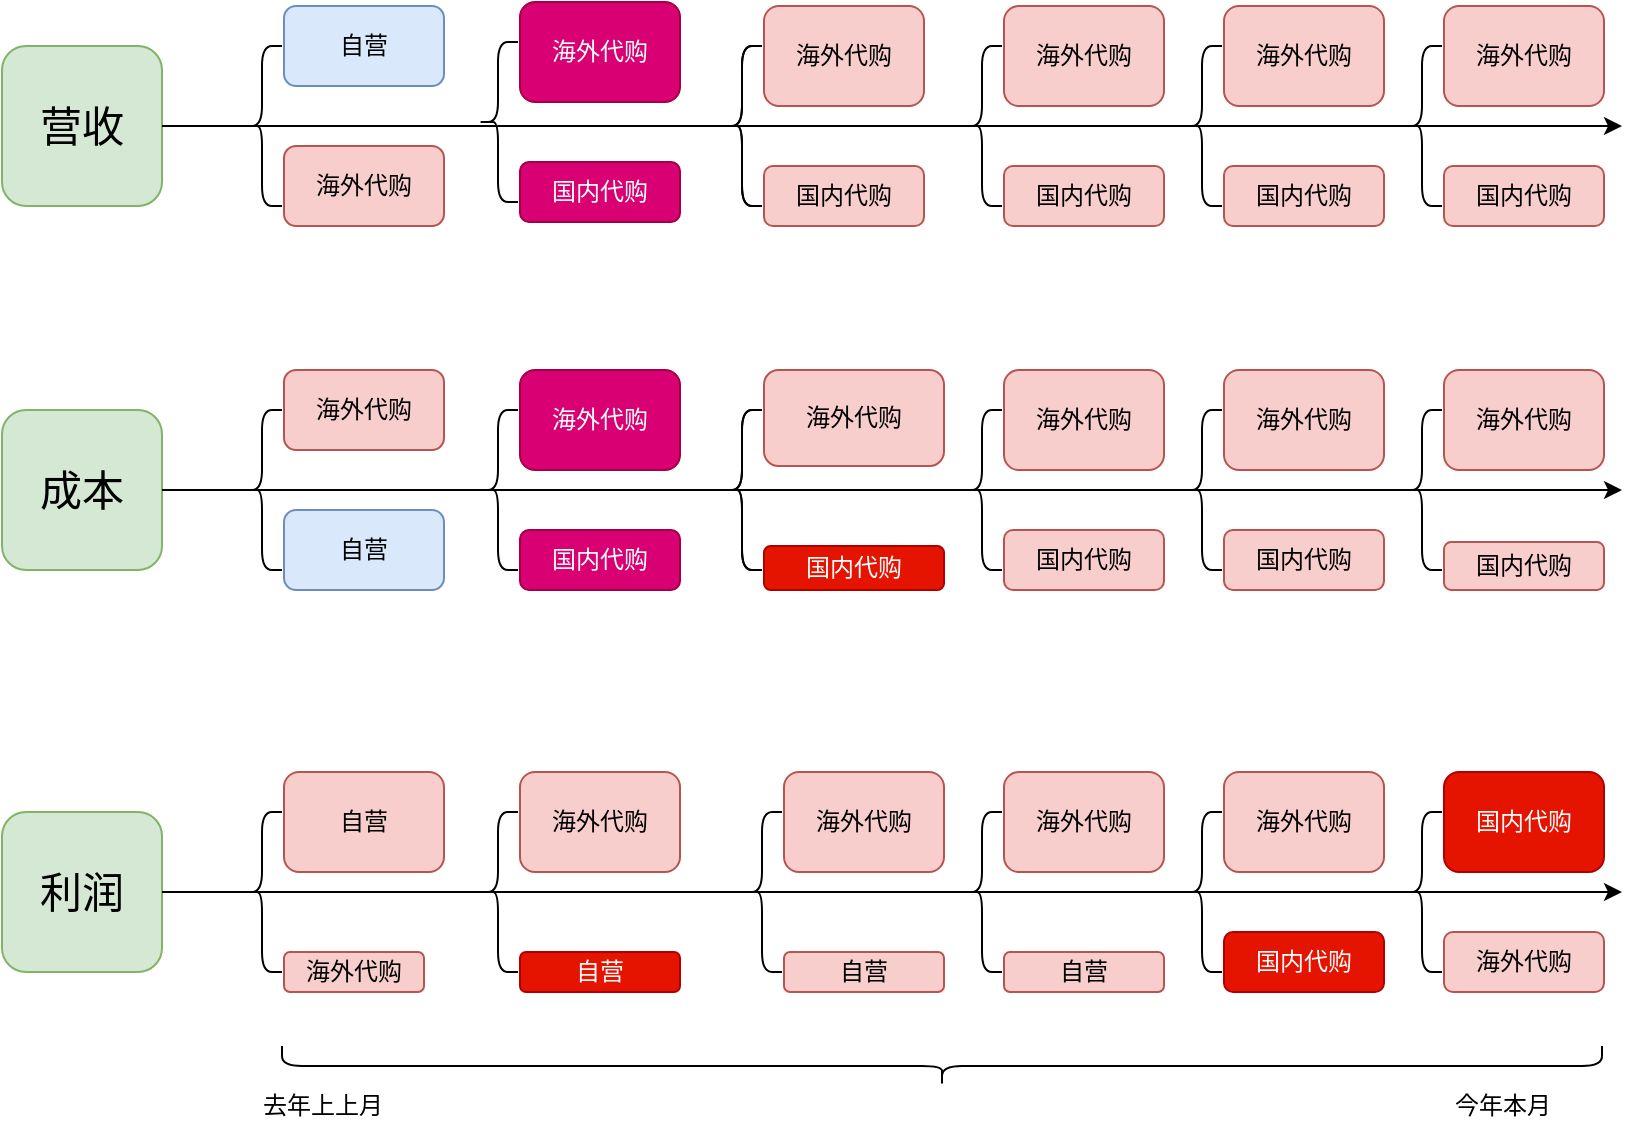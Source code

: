 <mxfile version="14.7.3" type="github">
  <diagram id="NSqYkseTwNGMMg4fa7Z-" name="Page-1">
    <mxGraphModel dx="1186" dy="557" grid="1" gridSize="10" guides="1" tooltips="1" connect="1" arrows="1" fold="1" page="1" pageScale="1" pageWidth="3300" pageHeight="4681" math="0" shadow="0">
      <root>
        <mxCell id="0" />
        <mxCell id="1" parent="0" />
        <mxCell id="TR1TFNIkeVoY3saFG_14-36" value="" style="group" vertex="1" connectable="0" parent="1">
          <mxGeometry x="80" y="18" width="810" height="112" as="geometry" />
        </mxCell>
        <mxCell id="TR1TFNIkeVoY3saFG_14-1" value="&lt;font style=&quot;font-size: 21px&quot;&gt;营收&lt;/font&gt;" style="rounded=1;whiteSpace=wrap;html=1;fillColor=#d5e8d4;strokeColor=#82b366;" vertex="1" parent="TR1TFNIkeVoY3saFG_14-36">
          <mxGeometry y="22" width="80" height="80" as="geometry" />
        </mxCell>
        <mxCell id="TR1TFNIkeVoY3saFG_14-4" value="" style="endArrow=classic;html=1;exitX=1;exitY=0.5;exitDx=0;exitDy=0;" edge="1" parent="TR1TFNIkeVoY3saFG_14-36" source="TR1TFNIkeVoY3saFG_14-1">
          <mxGeometry width="50" height="50" relative="1" as="geometry">
            <mxPoint x="90" y="62" as="sourcePoint" />
            <mxPoint x="810" y="62" as="targetPoint" />
          </mxGeometry>
        </mxCell>
        <mxCell id="TR1TFNIkeVoY3saFG_14-13" value="" style="shape=curlyBracket;whiteSpace=wrap;html=1;rounded=1;" vertex="1" parent="TR1TFNIkeVoY3saFG_14-36">
          <mxGeometry x="360" y="22" width="20" height="80" as="geometry" />
        </mxCell>
        <mxCell id="TR1TFNIkeVoY3saFG_14-14" value="" style="group" vertex="1" connectable="0" parent="TR1TFNIkeVoY3saFG_14-36">
          <mxGeometry x="120" y="2" width="101" height="110" as="geometry" />
        </mxCell>
        <mxCell id="TR1TFNIkeVoY3saFG_14-2" value="" style="shape=curlyBracket;whiteSpace=wrap;html=1;rounded=1;" vertex="1" parent="TR1TFNIkeVoY3saFG_14-14">
          <mxGeometry y="20" width="20" height="80" as="geometry" />
        </mxCell>
        <mxCell id="TR1TFNIkeVoY3saFG_14-5" value="自营" style="rounded=1;whiteSpace=wrap;html=1;fillColor=#dae8fc;strokeColor=#6c8ebf;" vertex="1" parent="TR1TFNIkeVoY3saFG_14-14">
          <mxGeometry x="21" width="80" height="40" as="geometry" />
        </mxCell>
        <mxCell id="TR1TFNIkeVoY3saFG_14-6" value="海外代购" style="rounded=1;whiteSpace=wrap;html=1;fillColor=#f8cecc;strokeColor=#b85450;" vertex="1" parent="TR1TFNIkeVoY3saFG_14-14">
          <mxGeometry x="21" y="70" width="80" height="40" as="geometry" />
        </mxCell>
        <mxCell id="TR1TFNIkeVoY3saFG_14-15" value="" style="group" vertex="1" connectable="0" parent="TR1TFNIkeVoY3saFG_14-36">
          <mxGeometry x="238" width="100" height="110" as="geometry" />
        </mxCell>
        <mxCell id="TR1TFNIkeVoY3saFG_14-9" value="" style="group" vertex="1" connectable="0" parent="TR1TFNIkeVoY3saFG_14-15">
          <mxGeometry x="21" width="80" height="110" as="geometry" />
        </mxCell>
        <mxCell id="TR1TFNIkeVoY3saFG_14-10" value="海外代购" style="rounded=1;whiteSpace=wrap;html=1;fillColor=#d80073;strokeColor=#A50040;fontColor=#ffffff;" vertex="1" parent="TR1TFNIkeVoY3saFG_14-9">
          <mxGeometry width="80" height="50" as="geometry" />
        </mxCell>
        <mxCell id="TR1TFNIkeVoY3saFG_14-11" value="国内代购" style="rounded=1;whiteSpace=wrap;html=1;fillColor=#d80073;strokeColor=#A50040;fontColor=#ffffff;" vertex="1" parent="TR1TFNIkeVoY3saFG_14-9">
          <mxGeometry y="80" width="80" height="30" as="geometry" />
        </mxCell>
        <mxCell id="TR1TFNIkeVoY3saFG_14-12" value="" style="shape=curlyBracket;whiteSpace=wrap;html=1;rounded=1;" vertex="1" parent="TR1TFNIkeVoY3saFG_14-15">
          <mxGeometry y="20" width="20" height="80" as="geometry" />
        </mxCell>
        <mxCell id="TR1TFNIkeVoY3saFG_14-16" value="" style="group" vertex="1" connectable="0" parent="TR1TFNIkeVoY3saFG_14-36">
          <mxGeometry x="360" y="2" width="100" height="110" as="geometry" />
        </mxCell>
        <mxCell id="TR1TFNIkeVoY3saFG_14-17" value="" style="group" vertex="1" connectable="0" parent="TR1TFNIkeVoY3saFG_14-16">
          <mxGeometry x="21" width="80" height="110" as="geometry" />
        </mxCell>
        <mxCell id="TR1TFNIkeVoY3saFG_14-18" value="海外代购" style="rounded=1;whiteSpace=wrap;html=1;fillColor=#f8cecc;strokeColor=#b85450;" vertex="1" parent="TR1TFNIkeVoY3saFG_14-17">
          <mxGeometry width="80" height="50" as="geometry" />
        </mxCell>
        <mxCell id="TR1TFNIkeVoY3saFG_14-19" value="国内代购" style="rounded=1;whiteSpace=wrap;html=1;fillColor=#f8cecc;strokeColor=#b85450;" vertex="1" parent="TR1TFNIkeVoY3saFG_14-17">
          <mxGeometry y="80" width="80" height="30" as="geometry" />
        </mxCell>
        <mxCell id="TR1TFNIkeVoY3saFG_14-20" value="" style="shape=curlyBracket;whiteSpace=wrap;html=1;rounded=1;" vertex="1" parent="TR1TFNIkeVoY3saFG_14-16">
          <mxGeometry y="20" width="20" height="80" as="geometry" />
        </mxCell>
        <mxCell id="TR1TFNIkeVoY3saFG_14-21" value="" style="group" vertex="1" connectable="0" parent="TR1TFNIkeVoY3saFG_14-36">
          <mxGeometry x="480" y="2" width="100" height="110" as="geometry" />
        </mxCell>
        <mxCell id="TR1TFNIkeVoY3saFG_14-22" value="" style="group" vertex="1" connectable="0" parent="TR1TFNIkeVoY3saFG_14-21">
          <mxGeometry x="21" width="80" height="110" as="geometry" />
        </mxCell>
        <mxCell id="TR1TFNIkeVoY3saFG_14-23" value="海外代购" style="rounded=1;whiteSpace=wrap;html=1;fillColor=#f8cecc;strokeColor=#b85450;" vertex="1" parent="TR1TFNIkeVoY3saFG_14-22">
          <mxGeometry width="80" height="50" as="geometry" />
        </mxCell>
        <mxCell id="TR1TFNIkeVoY3saFG_14-24" value="国内代购" style="rounded=1;whiteSpace=wrap;html=1;fillColor=#f8cecc;strokeColor=#b85450;" vertex="1" parent="TR1TFNIkeVoY3saFG_14-22">
          <mxGeometry y="80" width="80" height="30" as="geometry" />
        </mxCell>
        <mxCell id="TR1TFNIkeVoY3saFG_14-25" value="" style="shape=curlyBracket;whiteSpace=wrap;html=1;rounded=1;" vertex="1" parent="TR1TFNIkeVoY3saFG_14-21">
          <mxGeometry y="20" width="20" height="80" as="geometry" />
        </mxCell>
        <mxCell id="TR1TFNIkeVoY3saFG_14-26" value="" style="group" vertex="1" connectable="0" parent="TR1TFNIkeVoY3saFG_14-36">
          <mxGeometry x="590" y="2" width="100" height="110" as="geometry" />
        </mxCell>
        <mxCell id="TR1TFNIkeVoY3saFG_14-27" value="" style="group" vertex="1" connectable="0" parent="TR1TFNIkeVoY3saFG_14-26">
          <mxGeometry x="21" width="80" height="110" as="geometry" />
        </mxCell>
        <mxCell id="TR1TFNIkeVoY3saFG_14-28" value="海外代购" style="rounded=1;whiteSpace=wrap;html=1;fillColor=#f8cecc;strokeColor=#b85450;" vertex="1" parent="TR1TFNIkeVoY3saFG_14-27">
          <mxGeometry width="80" height="50" as="geometry" />
        </mxCell>
        <mxCell id="TR1TFNIkeVoY3saFG_14-29" value="国内代购" style="rounded=1;whiteSpace=wrap;html=1;fillColor=#f8cecc;strokeColor=#b85450;" vertex="1" parent="TR1TFNIkeVoY3saFG_14-27">
          <mxGeometry y="80" width="80" height="30" as="geometry" />
        </mxCell>
        <mxCell id="TR1TFNIkeVoY3saFG_14-30" value="" style="shape=curlyBracket;whiteSpace=wrap;html=1;rounded=1;" vertex="1" parent="TR1TFNIkeVoY3saFG_14-26">
          <mxGeometry y="20" width="20" height="80" as="geometry" />
        </mxCell>
        <mxCell id="TR1TFNIkeVoY3saFG_14-31" value="" style="group" vertex="1" connectable="0" parent="TR1TFNIkeVoY3saFG_14-36">
          <mxGeometry x="700" y="2" width="100" height="110" as="geometry" />
        </mxCell>
        <mxCell id="TR1TFNIkeVoY3saFG_14-32" value="" style="group" vertex="1" connectable="0" parent="TR1TFNIkeVoY3saFG_14-31">
          <mxGeometry x="21" width="80" height="110" as="geometry" />
        </mxCell>
        <mxCell id="TR1TFNIkeVoY3saFG_14-33" value="海外代购" style="rounded=1;whiteSpace=wrap;html=1;fillColor=#f8cecc;strokeColor=#b85450;" vertex="1" parent="TR1TFNIkeVoY3saFG_14-32">
          <mxGeometry width="80" height="50" as="geometry" />
        </mxCell>
        <mxCell id="TR1TFNIkeVoY3saFG_14-34" value="国内代购" style="rounded=1;whiteSpace=wrap;html=1;fillColor=#f8cecc;strokeColor=#b85450;" vertex="1" parent="TR1TFNIkeVoY3saFG_14-32">
          <mxGeometry y="80" width="80" height="30" as="geometry" />
        </mxCell>
        <mxCell id="TR1TFNIkeVoY3saFG_14-35" value="" style="shape=curlyBracket;whiteSpace=wrap;html=1;rounded=1;" vertex="1" parent="TR1TFNIkeVoY3saFG_14-31">
          <mxGeometry y="20" width="20" height="80" as="geometry" />
        </mxCell>
        <mxCell id="TR1TFNIkeVoY3saFG_14-37" value="" style="group;fontStyle=4" vertex="1" connectable="0" parent="1">
          <mxGeometry x="80" y="200" width="810" height="112" as="geometry" />
        </mxCell>
        <mxCell id="TR1TFNIkeVoY3saFG_14-38" value="&lt;font style=&quot;font-size: 21px&quot;&gt;成本&lt;/font&gt;" style="rounded=1;whiteSpace=wrap;html=1;fillColor=#d5e8d4;strokeColor=#82b366;" vertex="1" parent="TR1TFNIkeVoY3saFG_14-37">
          <mxGeometry y="22" width="80" height="80" as="geometry" />
        </mxCell>
        <mxCell id="TR1TFNIkeVoY3saFG_14-39" value="" style="endArrow=classic;html=1;exitX=1;exitY=0.5;exitDx=0;exitDy=0;" edge="1" parent="TR1TFNIkeVoY3saFG_14-37" source="TR1TFNIkeVoY3saFG_14-38">
          <mxGeometry width="50" height="50" relative="1" as="geometry">
            <mxPoint x="90" y="62" as="sourcePoint" />
            <mxPoint x="810" y="62" as="targetPoint" />
          </mxGeometry>
        </mxCell>
        <mxCell id="TR1TFNIkeVoY3saFG_14-40" value="" style="shape=curlyBracket;whiteSpace=wrap;html=1;rounded=1;" vertex="1" parent="TR1TFNIkeVoY3saFG_14-37">
          <mxGeometry x="360" y="22" width="20" height="80" as="geometry" />
        </mxCell>
        <mxCell id="TR1TFNIkeVoY3saFG_14-41" value="" style="group" vertex="1" connectable="0" parent="TR1TFNIkeVoY3saFG_14-37">
          <mxGeometry x="120" y="2" width="101" height="110" as="geometry" />
        </mxCell>
        <mxCell id="TR1TFNIkeVoY3saFG_14-42" value="" style="shape=curlyBracket;whiteSpace=wrap;html=1;rounded=1;" vertex="1" parent="TR1TFNIkeVoY3saFG_14-41">
          <mxGeometry y="20" width="20" height="80" as="geometry" />
        </mxCell>
        <mxCell id="TR1TFNIkeVoY3saFG_14-43" value="" style="group" vertex="1" connectable="0" parent="TR1TFNIkeVoY3saFG_14-41">
          <mxGeometry x="21" width="80" height="110" as="geometry" />
        </mxCell>
        <mxCell id="TR1TFNIkeVoY3saFG_14-44" value="海外代购" style="rounded=1;whiteSpace=wrap;html=1;fillColor=#f8cecc;strokeColor=#b85450;" vertex="1" parent="TR1TFNIkeVoY3saFG_14-43">
          <mxGeometry width="80" height="40" as="geometry" />
        </mxCell>
        <mxCell id="TR1TFNIkeVoY3saFG_14-45" value="自营" style="rounded=1;whiteSpace=wrap;html=1;fillColor=#dae8fc;strokeColor=#6c8ebf;" vertex="1" parent="TR1TFNIkeVoY3saFG_14-43">
          <mxGeometry y="70" width="80" height="40" as="geometry" />
        </mxCell>
        <mxCell id="TR1TFNIkeVoY3saFG_14-46" value="" style="group" vertex="1" connectable="0" parent="TR1TFNIkeVoY3saFG_14-37">
          <mxGeometry x="238" y="2" width="100" height="110" as="geometry" />
        </mxCell>
        <mxCell id="TR1TFNIkeVoY3saFG_14-47" value="" style="group" vertex="1" connectable="0" parent="TR1TFNIkeVoY3saFG_14-46">
          <mxGeometry x="21" width="80" height="110" as="geometry" />
        </mxCell>
        <mxCell id="TR1TFNIkeVoY3saFG_14-48" value="海外代购" style="rounded=1;whiteSpace=wrap;html=1;fillColor=#d80073;strokeColor=#A50040;fontColor=#ffffff;" vertex="1" parent="TR1TFNIkeVoY3saFG_14-47">
          <mxGeometry width="80" height="50" as="geometry" />
        </mxCell>
        <mxCell id="TR1TFNIkeVoY3saFG_14-49" value="国内代购" style="rounded=1;whiteSpace=wrap;html=1;fillColor=#d80073;strokeColor=#A50040;fontColor=#ffffff;" vertex="1" parent="TR1TFNIkeVoY3saFG_14-47">
          <mxGeometry y="80" width="80" height="30" as="geometry" />
        </mxCell>
        <mxCell id="TR1TFNIkeVoY3saFG_14-50" value="" style="shape=curlyBracket;whiteSpace=wrap;html=1;rounded=1;" vertex="1" parent="TR1TFNIkeVoY3saFG_14-46">
          <mxGeometry y="20" width="20" height="80" as="geometry" />
        </mxCell>
        <mxCell id="TR1TFNIkeVoY3saFG_14-51" value="" style="group" vertex="1" connectable="0" parent="TR1TFNIkeVoY3saFG_14-37">
          <mxGeometry x="360" y="2" width="111" height="110" as="geometry" />
        </mxCell>
        <mxCell id="TR1TFNIkeVoY3saFG_14-52" value="" style="group" vertex="1" connectable="0" parent="TR1TFNIkeVoY3saFG_14-51">
          <mxGeometry x="21" width="90" height="110" as="geometry" />
        </mxCell>
        <mxCell id="TR1TFNIkeVoY3saFG_14-53" value="海外代购" style="rounded=1;whiteSpace=wrap;html=1;fillColor=#f8cecc;strokeColor=#b85450;" vertex="1" parent="TR1TFNIkeVoY3saFG_14-52">
          <mxGeometry width="90" height="48" as="geometry" />
        </mxCell>
        <mxCell id="TR1TFNIkeVoY3saFG_14-54" value="国内代购" style="rounded=1;whiteSpace=wrap;html=1;fillColor=#e51400;strokeColor=#B20000;fontColor=#ffffff;" vertex="1" parent="TR1TFNIkeVoY3saFG_14-52">
          <mxGeometry y="88" width="90" height="22" as="geometry" />
        </mxCell>
        <mxCell id="TR1TFNIkeVoY3saFG_14-55" value="" style="shape=curlyBracket;whiteSpace=wrap;html=1;rounded=1;" vertex="1" parent="TR1TFNIkeVoY3saFG_14-51">
          <mxGeometry y="20" width="20" height="80" as="geometry" />
        </mxCell>
        <mxCell id="TR1TFNIkeVoY3saFG_14-56" value="" style="group" vertex="1" connectable="0" parent="TR1TFNIkeVoY3saFG_14-37">
          <mxGeometry x="480" y="2" width="100" height="110" as="geometry" />
        </mxCell>
        <mxCell id="TR1TFNIkeVoY3saFG_14-57" value="" style="group" vertex="1" connectable="0" parent="TR1TFNIkeVoY3saFG_14-56">
          <mxGeometry x="21" width="80" height="110" as="geometry" />
        </mxCell>
        <mxCell id="TR1TFNIkeVoY3saFG_14-58" value="海外代购" style="rounded=1;whiteSpace=wrap;html=1;fillColor=#f8cecc;strokeColor=#b85450;" vertex="1" parent="TR1TFNIkeVoY3saFG_14-57">
          <mxGeometry width="80" height="50" as="geometry" />
        </mxCell>
        <mxCell id="TR1TFNIkeVoY3saFG_14-59" value="国内代购" style="rounded=1;whiteSpace=wrap;html=1;fillColor=#f8cecc;strokeColor=#b85450;" vertex="1" parent="TR1TFNIkeVoY3saFG_14-57">
          <mxGeometry y="80" width="80" height="30" as="geometry" />
        </mxCell>
        <mxCell id="TR1TFNIkeVoY3saFG_14-60" value="" style="shape=curlyBracket;whiteSpace=wrap;html=1;rounded=1;" vertex="1" parent="TR1TFNIkeVoY3saFG_14-56">
          <mxGeometry y="20" width="20" height="80" as="geometry" />
        </mxCell>
        <mxCell id="TR1TFNIkeVoY3saFG_14-61" value="" style="group" vertex="1" connectable="0" parent="TR1TFNIkeVoY3saFG_14-37">
          <mxGeometry x="590" y="2" width="100" height="110" as="geometry" />
        </mxCell>
        <mxCell id="TR1TFNIkeVoY3saFG_14-62" value="" style="group" vertex="1" connectable="0" parent="TR1TFNIkeVoY3saFG_14-61">
          <mxGeometry x="21" width="80" height="110" as="geometry" />
        </mxCell>
        <mxCell id="TR1TFNIkeVoY3saFG_14-63" value="海外代购" style="rounded=1;whiteSpace=wrap;html=1;fillColor=#f8cecc;strokeColor=#b85450;" vertex="1" parent="TR1TFNIkeVoY3saFG_14-62">
          <mxGeometry width="80" height="50" as="geometry" />
        </mxCell>
        <mxCell id="TR1TFNIkeVoY3saFG_14-64" value="国内代购" style="rounded=1;whiteSpace=wrap;html=1;fillColor=#f8cecc;strokeColor=#b85450;" vertex="1" parent="TR1TFNIkeVoY3saFG_14-62">
          <mxGeometry y="80" width="80" height="30" as="geometry" />
        </mxCell>
        <mxCell id="TR1TFNIkeVoY3saFG_14-65" value="" style="shape=curlyBracket;whiteSpace=wrap;html=1;rounded=1;" vertex="1" parent="TR1TFNIkeVoY3saFG_14-61">
          <mxGeometry y="20" width="20" height="80" as="geometry" />
        </mxCell>
        <mxCell id="TR1TFNIkeVoY3saFG_14-66" value="" style="group" vertex="1" connectable="0" parent="TR1TFNIkeVoY3saFG_14-37">
          <mxGeometry x="700" y="2" width="100" height="110" as="geometry" />
        </mxCell>
        <mxCell id="TR1TFNIkeVoY3saFG_14-67" value="" style="group" vertex="1" connectable="0" parent="TR1TFNIkeVoY3saFG_14-66">
          <mxGeometry x="21" width="80" height="110" as="geometry" />
        </mxCell>
        <mxCell id="TR1TFNIkeVoY3saFG_14-68" value="海外代购" style="rounded=1;whiteSpace=wrap;html=1;fillColor=#f8cecc;strokeColor=#b85450;" vertex="1" parent="TR1TFNIkeVoY3saFG_14-67">
          <mxGeometry width="80" height="50" as="geometry" />
        </mxCell>
        <mxCell id="TR1TFNIkeVoY3saFG_14-69" value="国内代购" style="rounded=1;whiteSpace=wrap;html=1;fillColor=#f8cecc;strokeColor=#b85450;" vertex="1" parent="TR1TFNIkeVoY3saFG_14-67">
          <mxGeometry y="86" width="80" height="24" as="geometry" />
        </mxCell>
        <mxCell id="TR1TFNIkeVoY3saFG_14-70" value="" style="shape=curlyBracket;whiteSpace=wrap;html=1;rounded=1;" vertex="1" parent="TR1TFNIkeVoY3saFG_14-66">
          <mxGeometry y="20" width="20" height="80" as="geometry" />
        </mxCell>
        <mxCell id="TR1TFNIkeVoY3saFG_14-80" value="" style="group" vertex="1" connectable="0" parent="1">
          <mxGeometry x="80" y="401" width="810" height="112" as="geometry" />
        </mxCell>
        <mxCell id="TR1TFNIkeVoY3saFG_14-81" value="&lt;span style=&quot;font-size: 21px&quot;&gt;利润&lt;/span&gt;" style="rounded=1;whiteSpace=wrap;html=1;fillColor=#d5e8d4;strokeColor=#82b366;" vertex="1" parent="TR1TFNIkeVoY3saFG_14-80">
          <mxGeometry y="22" width="80" height="80" as="geometry" />
        </mxCell>
        <mxCell id="TR1TFNIkeVoY3saFG_14-82" value="" style="endArrow=classic;html=1;exitX=1;exitY=0.5;exitDx=0;exitDy=0;" edge="1" parent="TR1TFNIkeVoY3saFG_14-80" source="TR1TFNIkeVoY3saFG_14-81">
          <mxGeometry width="50" height="50" relative="1" as="geometry">
            <mxPoint x="90" y="62" as="sourcePoint" />
            <mxPoint x="810" y="62" as="targetPoint" />
          </mxGeometry>
        </mxCell>
        <mxCell id="TR1TFNIkeVoY3saFG_14-84" value="" style="group" vertex="1" connectable="0" parent="TR1TFNIkeVoY3saFG_14-80">
          <mxGeometry x="120" y="2" width="111" height="110" as="geometry" />
        </mxCell>
        <mxCell id="TR1TFNIkeVoY3saFG_14-85" value="" style="shape=curlyBracket;whiteSpace=wrap;html=1;rounded=1;" vertex="1" parent="TR1TFNIkeVoY3saFG_14-84">
          <mxGeometry y="20" width="20" height="80" as="geometry" />
        </mxCell>
        <mxCell id="TR1TFNIkeVoY3saFG_14-86" value="" style="group" vertex="1" connectable="0" parent="TR1TFNIkeVoY3saFG_14-84">
          <mxGeometry x="21" width="90" height="110" as="geometry" />
        </mxCell>
        <mxCell id="TR1TFNIkeVoY3saFG_14-87" value="自营" style="rounded=1;whiteSpace=wrap;html=1;fillColor=#f8cecc;strokeColor=#b85450;" vertex="1" parent="TR1TFNIkeVoY3saFG_14-86">
          <mxGeometry width="80" height="50" as="geometry" />
        </mxCell>
        <mxCell id="TR1TFNIkeVoY3saFG_14-88" value="海外代购" style="rounded=1;whiteSpace=wrap;html=1;fillColor=#f8cecc;strokeColor=#b85450;" vertex="1" parent="TR1TFNIkeVoY3saFG_14-86">
          <mxGeometry y="90" width="70" height="20" as="geometry" />
        </mxCell>
        <mxCell id="TR1TFNIkeVoY3saFG_14-89" value="" style="group" vertex="1" connectable="0" parent="TR1TFNIkeVoY3saFG_14-80">
          <mxGeometry x="238" y="2" width="100" height="110" as="geometry" />
        </mxCell>
        <mxCell id="TR1TFNIkeVoY3saFG_14-90" value="" style="group" vertex="1" connectable="0" parent="TR1TFNIkeVoY3saFG_14-89">
          <mxGeometry x="21" width="80" height="110" as="geometry" />
        </mxCell>
        <mxCell id="TR1TFNIkeVoY3saFG_14-91" value="海外代购" style="rounded=1;whiteSpace=wrap;html=1;fillColor=#f8cecc;strokeColor=#b85450;" vertex="1" parent="TR1TFNIkeVoY3saFG_14-90">
          <mxGeometry width="80" height="50" as="geometry" />
        </mxCell>
        <mxCell id="TR1TFNIkeVoY3saFG_14-92" value="自营" style="rounded=1;whiteSpace=wrap;html=1;fillColor=#e51400;strokeColor=#B20000;fontColor=#ffffff;" vertex="1" parent="TR1TFNIkeVoY3saFG_14-90">
          <mxGeometry y="90" width="80" height="20" as="geometry" />
        </mxCell>
        <mxCell id="TR1TFNIkeVoY3saFG_14-93" value="" style="shape=curlyBracket;whiteSpace=wrap;html=1;rounded=1;" vertex="1" parent="TR1TFNIkeVoY3saFG_14-89">
          <mxGeometry y="20" width="20" height="80" as="geometry" />
        </mxCell>
        <mxCell id="TR1TFNIkeVoY3saFG_14-104" value="" style="group" vertex="1" connectable="0" parent="TR1TFNIkeVoY3saFG_14-80">
          <mxGeometry x="590" y="2" width="100" height="110" as="geometry" />
        </mxCell>
        <mxCell id="TR1TFNIkeVoY3saFG_14-105" value="" style="group" vertex="1" connectable="0" parent="TR1TFNIkeVoY3saFG_14-104">
          <mxGeometry x="21" width="80" height="110" as="geometry" />
        </mxCell>
        <mxCell id="TR1TFNIkeVoY3saFG_14-106" value="海外代购" style="rounded=1;whiteSpace=wrap;html=1;fillColor=#f8cecc;strokeColor=#b85450;" vertex="1" parent="TR1TFNIkeVoY3saFG_14-105">
          <mxGeometry width="80" height="50" as="geometry" />
        </mxCell>
        <mxCell id="TR1TFNIkeVoY3saFG_14-107" value="国内代购" style="rounded=1;whiteSpace=wrap;html=1;fillColor=#e51400;strokeColor=#B20000;fontColor=#ffffff;" vertex="1" parent="TR1TFNIkeVoY3saFG_14-105">
          <mxGeometry y="80" width="80" height="30" as="geometry" />
        </mxCell>
        <mxCell id="TR1TFNIkeVoY3saFG_14-108" value="" style="shape=curlyBracket;whiteSpace=wrap;html=1;rounded=1;" vertex="1" parent="TR1TFNIkeVoY3saFG_14-104">
          <mxGeometry y="20" width="20" height="80" as="geometry" />
        </mxCell>
        <mxCell id="TR1TFNIkeVoY3saFG_14-109" value="" style="group" vertex="1" connectable="0" parent="TR1TFNIkeVoY3saFG_14-80">
          <mxGeometry x="700" y="2" width="100" height="110" as="geometry" />
        </mxCell>
        <mxCell id="TR1TFNIkeVoY3saFG_14-110" value="" style="group" vertex="1" connectable="0" parent="TR1TFNIkeVoY3saFG_14-109">
          <mxGeometry x="21" width="80" height="110" as="geometry" />
        </mxCell>
        <mxCell id="TR1TFNIkeVoY3saFG_14-111" value="国内代购" style="rounded=1;whiteSpace=wrap;html=1;fillColor=#e51400;strokeColor=#B20000;fontColor=#ffffff;" vertex="1" parent="TR1TFNIkeVoY3saFG_14-110">
          <mxGeometry width="80" height="50" as="geometry" />
        </mxCell>
        <mxCell id="TR1TFNIkeVoY3saFG_14-112" value="海外代购" style="rounded=1;whiteSpace=wrap;html=1;fillColor=#f8cecc;strokeColor=#b85450;" vertex="1" parent="TR1TFNIkeVoY3saFG_14-110">
          <mxGeometry y="80" width="80" height="30" as="geometry" />
        </mxCell>
        <mxCell id="TR1TFNIkeVoY3saFG_14-113" value="" style="shape=curlyBracket;whiteSpace=wrap;html=1;rounded=1;" vertex="1" parent="TR1TFNIkeVoY3saFG_14-109">
          <mxGeometry y="20" width="20" height="80" as="geometry" />
        </mxCell>
        <mxCell id="TR1TFNIkeVoY3saFG_14-114" value="" style="group" vertex="1" connectable="0" parent="TR1TFNIkeVoY3saFG_14-80">
          <mxGeometry x="370" y="2" width="100" height="110" as="geometry" />
        </mxCell>
        <mxCell id="TR1TFNIkeVoY3saFG_14-115" value="" style="group" vertex="1" connectable="0" parent="TR1TFNIkeVoY3saFG_14-114">
          <mxGeometry x="21" width="80" height="110" as="geometry" />
        </mxCell>
        <mxCell id="TR1TFNIkeVoY3saFG_14-116" value="海外代购" style="rounded=1;whiteSpace=wrap;html=1;fillColor=#f8cecc;strokeColor=#b85450;" vertex="1" parent="TR1TFNIkeVoY3saFG_14-115">
          <mxGeometry width="80" height="50" as="geometry" />
        </mxCell>
        <mxCell id="TR1TFNIkeVoY3saFG_14-117" value="自营" style="rounded=1;whiteSpace=wrap;html=1;fillColor=#f8cecc;strokeColor=#b85450;" vertex="1" parent="TR1TFNIkeVoY3saFG_14-115">
          <mxGeometry y="90" width="80" height="20" as="geometry" />
        </mxCell>
        <mxCell id="TR1TFNIkeVoY3saFG_14-118" value="" style="shape=curlyBracket;whiteSpace=wrap;html=1;rounded=1;" vertex="1" parent="TR1TFNIkeVoY3saFG_14-114">
          <mxGeometry y="20" width="20" height="80" as="geometry" />
        </mxCell>
        <mxCell id="TR1TFNIkeVoY3saFG_14-119" value="" style="group" vertex="1" connectable="0" parent="TR1TFNIkeVoY3saFG_14-80">
          <mxGeometry x="480" y="2" width="100" height="110" as="geometry" />
        </mxCell>
        <mxCell id="TR1TFNIkeVoY3saFG_14-120" value="" style="group" vertex="1" connectable="0" parent="TR1TFNIkeVoY3saFG_14-119">
          <mxGeometry x="21" width="80" height="110" as="geometry" />
        </mxCell>
        <mxCell id="TR1TFNIkeVoY3saFG_14-121" value="海外代购" style="rounded=1;whiteSpace=wrap;html=1;fillColor=#f8cecc;strokeColor=#b85450;" vertex="1" parent="TR1TFNIkeVoY3saFG_14-120">
          <mxGeometry width="80" height="50" as="geometry" />
        </mxCell>
        <mxCell id="TR1TFNIkeVoY3saFG_14-122" value="自营" style="rounded=1;whiteSpace=wrap;html=1;fillColor=#f8cecc;strokeColor=#b85450;" vertex="1" parent="TR1TFNIkeVoY3saFG_14-120">
          <mxGeometry y="90" width="80" height="20" as="geometry" />
        </mxCell>
        <mxCell id="TR1TFNIkeVoY3saFG_14-123" value="" style="shape=curlyBracket;whiteSpace=wrap;html=1;rounded=1;" vertex="1" parent="TR1TFNIkeVoY3saFG_14-119">
          <mxGeometry y="20" width="20" height="80" as="geometry" />
        </mxCell>
        <mxCell id="TR1TFNIkeVoY3saFG_14-129" value="" style="shape=curlyBracket;whiteSpace=wrap;html=1;rounded=1;flipH=1;pointerEvents=0;fillColor=none;gradientColor=none;verticalAlign=top;rotation=90;" vertex="1" parent="1">
          <mxGeometry x="540" y="220" width="20" height="660" as="geometry" />
        </mxCell>
        <mxCell id="TR1TFNIkeVoY3saFG_14-135" value="去年上上月" style="text;html=1;align=center;verticalAlign=middle;resizable=0;points=[];autosize=1;strokeColor=none;" vertex="1" parent="1">
          <mxGeometry x="200" y="560" width="80" height="20" as="geometry" />
        </mxCell>
        <mxCell id="TR1TFNIkeVoY3saFG_14-136" value="今年本月" style="text;html=1;align=center;verticalAlign=middle;resizable=0;points=[];autosize=1;strokeColor=none;" vertex="1" parent="1">
          <mxGeometry x="800" y="560" width="60" height="20" as="geometry" />
        </mxCell>
      </root>
    </mxGraphModel>
  </diagram>
</mxfile>
